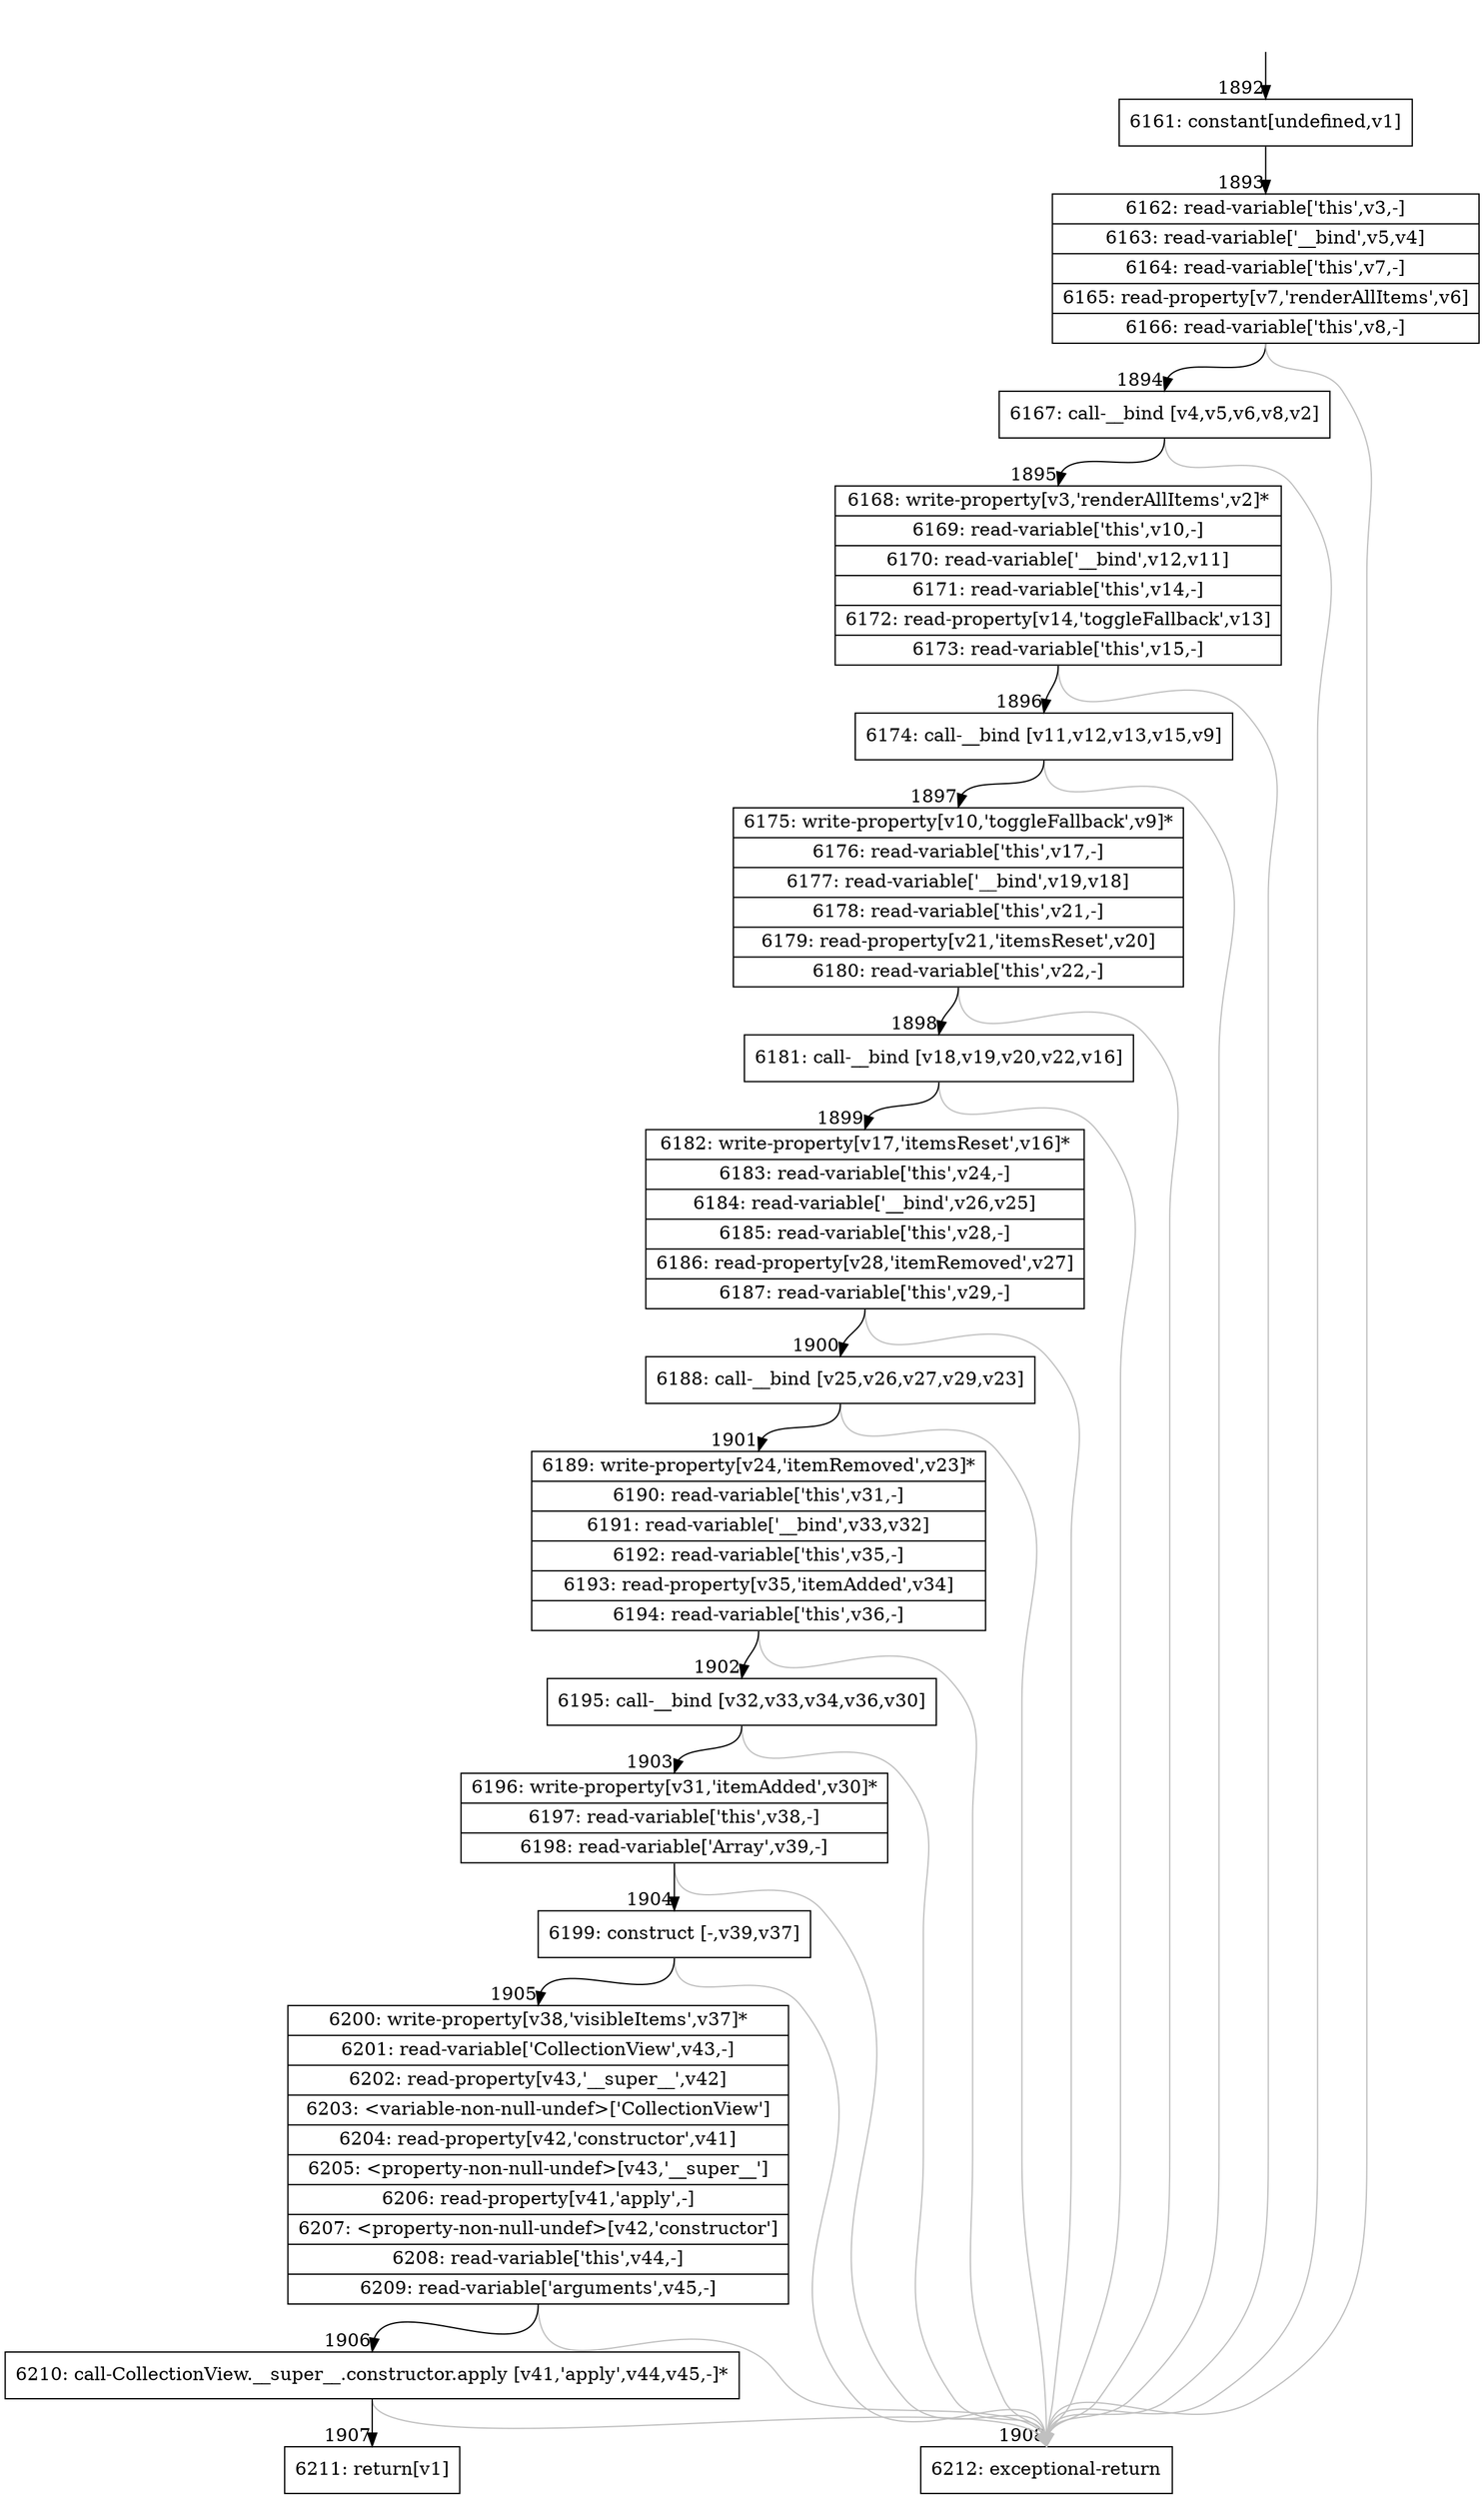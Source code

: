 digraph {
rankdir="TD"
BB_entry159[shape=none,label=""];
BB_entry159 -> BB1892 [tailport=s, headport=n, headlabel="    1892"]
BB1892 [shape=record label="{6161: constant[undefined,v1]}" ] 
BB1892 -> BB1893 [tailport=s, headport=n, headlabel="      1893"]
BB1893 [shape=record label="{6162: read-variable['this',v3,-]|6163: read-variable['__bind',v5,v4]|6164: read-variable['this',v7,-]|6165: read-property[v7,'renderAllItems',v6]|6166: read-variable['this',v8,-]}" ] 
BB1893 -> BB1894 [tailport=s, headport=n, headlabel="      1894"]
BB1893 -> BB1908 [tailport=s, headport=n, color=gray, headlabel="      1908"]
BB1894 [shape=record label="{6167: call-__bind [v4,v5,v6,v8,v2]}" ] 
BB1894 -> BB1895 [tailport=s, headport=n, headlabel="      1895"]
BB1894 -> BB1908 [tailport=s, headport=n, color=gray]
BB1895 [shape=record label="{6168: write-property[v3,'renderAllItems',v2]*|6169: read-variable['this',v10,-]|6170: read-variable['__bind',v12,v11]|6171: read-variable['this',v14,-]|6172: read-property[v14,'toggleFallback',v13]|6173: read-variable['this',v15,-]}" ] 
BB1895 -> BB1896 [tailport=s, headport=n, headlabel="      1896"]
BB1895 -> BB1908 [tailport=s, headport=n, color=gray]
BB1896 [shape=record label="{6174: call-__bind [v11,v12,v13,v15,v9]}" ] 
BB1896 -> BB1897 [tailport=s, headport=n, headlabel="      1897"]
BB1896 -> BB1908 [tailport=s, headport=n, color=gray]
BB1897 [shape=record label="{6175: write-property[v10,'toggleFallback',v9]*|6176: read-variable['this',v17,-]|6177: read-variable['__bind',v19,v18]|6178: read-variable['this',v21,-]|6179: read-property[v21,'itemsReset',v20]|6180: read-variable['this',v22,-]}" ] 
BB1897 -> BB1898 [tailport=s, headport=n, headlabel="      1898"]
BB1897 -> BB1908 [tailport=s, headport=n, color=gray]
BB1898 [shape=record label="{6181: call-__bind [v18,v19,v20,v22,v16]}" ] 
BB1898 -> BB1899 [tailport=s, headport=n, headlabel="      1899"]
BB1898 -> BB1908 [tailport=s, headport=n, color=gray]
BB1899 [shape=record label="{6182: write-property[v17,'itemsReset',v16]*|6183: read-variable['this',v24,-]|6184: read-variable['__bind',v26,v25]|6185: read-variable['this',v28,-]|6186: read-property[v28,'itemRemoved',v27]|6187: read-variable['this',v29,-]}" ] 
BB1899 -> BB1900 [tailport=s, headport=n, headlabel="      1900"]
BB1899 -> BB1908 [tailport=s, headport=n, color=gray]
BB1900 [shape=record label="{6188: call-__bind [v25,v26,v27,v29,v23]}" ] 
BB1900 -> BB1901 [tailport=s, headport=n, headlabel="      1901"]
BB1900 -> BB1908 [tailport=s, headport=n, color=gray]
BB1901 [shape=record label="{6189: write-property[v24,'itemRemoved',v23]*|6190: read-variable['this',v31,-]|6191: read-variable['__bind',v33,v32]|6192: read-variable['this',v35,-]|6193: read-property[v35,'itemAdded',v34]|6194: read-variable['this',v36,-]}" ] 
BB1901 -> BB1902 [tailport=s, headport=n, headlabel="      1902"]
BB1901 -> BB1908 [tailport=s, headport=n, color=gray]
BB1902 [shape=record label="{6195: call-__bind [v32,v33,v34,v36,v30]}" ] 
BB1902 -> BB1903 [tailport=s, headport=n, headlabel="      1903"]
BB1902 -> BB1908 [tailport=s, headport=n, color=gray]
BB1903 [shape=record label="{6196: write-property[v31,'itemAdded',v30]*|6197: read-variable['this',v38,-]|6198: read-variable['Array',v39,-]}" ] 
BB1903 -> BB1904 [tailport=s, headport=n, headlabel="      1904"]
BB1903 -> BB1908 [tailport=s, headport=n, color=gray]
BB1904 [shape=record label="{6199: construct [-,v39,v37]}" ] 
BB1904 -> BB1905 [tailport=s, headport=n, headlabel="      1905"]
BB1904 -> BB1908 [tailport=s, headport=n, color=gray]
BB1905 [shape=record label="{6200: write-property[v38,'visibleItems',v37]*|6201: read-variable['CollectionView',v43,-]|6202: read-property[v43,'__super__',v42]|6203: \<variable-non-null-undef\>['CollectionView']|6204: read-property[v42,'constructor',v41]|6205: \<property-non-null-undef\>[v43,'__super__']|6206: read-property[v41,'apply',-]|6207: \<property-non-null-undef\>[v42,'constructor']|6208: read-variable['this',v44,-]|6209: read-variable['arguments',v45,-]}" ] 
BB1905 -> BB1906 [tailport=s, headport=n, headlabel="      1906"]
BB1905 -> BB1908 [tailport=s, headport=n, color=gray]
BB1906 [shape=record label="{6210: call-CollectionView.__super__.constructor.apply [v41,'apply',v44,v45,-]*}" ] 
BB1906 -> BB1907 [tailport=s, headport=n, headlabel="      1907"]
BB1906 -> BB1908 [tailport=s, headport=n, color=gray]
BB1907 [shape=record label="{6211: return[v1]}" ] 
BB1908 [shape=record label="{6212: exceptional-return}" ] 
//#$~ 1713
}
